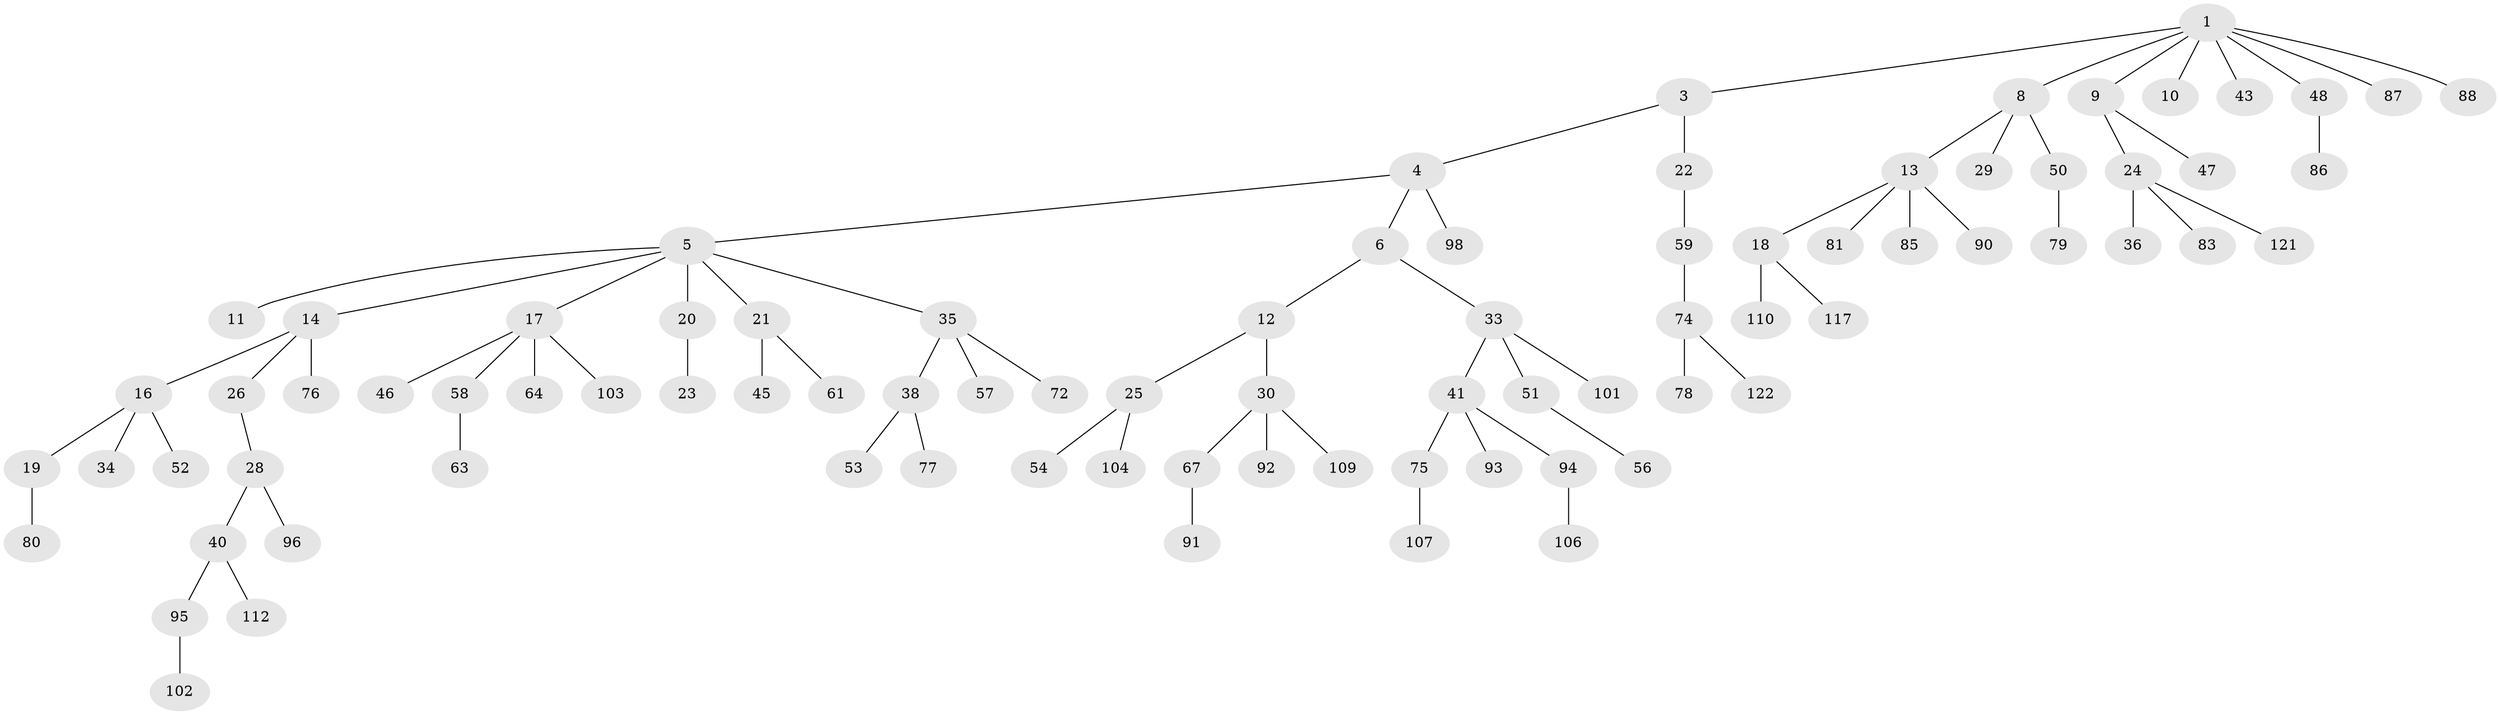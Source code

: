 // Generated by graph-tools (version 1.1) at 2025/52/02/27/25 19:52:11]
// undirected, 85 vertices, 84 edges
graph export_dot {
graph [start="1"]
  node [color=gray90,style=filled];
  1 [super="+2"];
  3 [super="+15"];
  4 [super="+32"];
  5 [super="+7"];
  6 [super="+62"];
  8 [super="+27"];
  9 [super="+73"];
  10 [super="+68"];
  11;
  12;
  13 [super="+37"];
  14 [super="+71"];
  16 [super="+44"];
  17 [super="+55"];
  18 [super="+116"];
  19 [super="+119"];
  20;
  21;
  22 [super="+39"];
  23;
  24 [super="+31"];
  25 [super="+82"];
  26;
  28 [super="+42"];
  29;
  30 [super="+100"];
  33;
  34;
  35;
  36;
  38 [super="+70"];
  40 [super="+49"];
  41 [super="+69"];
  43;
  45;
  46;
  47 [super="+66"];
  48;
  50 [super="+65"];
  51 [super="+120"];
  52 [super="+99"];
  53 [super="+113"];
  54;
  56;
  57;
  58 [super="+60"];
  59 [super="+114"];
  61;
  63 [super="+115"];
  64;
  67 [super="+89"];
  72 [super="+118"];
  74 [super="+111"];
  75 [super="+84"];
  76 [super="+97"];
  77;
  78;
  79;
  80;
  81;
  83;
  85 [super="+105"];
  86;
  87;
  88;
  90;
  91;
  92;
  93;
  94;
  95;
  96;
  98;
  101;
  102;
  103;
  104;
  106 [super="+108"];
  107;
  109;
  110;
  112;
  117;
  121;
  122;
  1 -- 3;
  1 -- 8;
  1 -- 10;
  1 -- 87;
  1 -- 88;
  1 -- 48;
  1 -- 43;
  1 -- 9;
  3 -- 4;
  3 -- 22;
  4 -- 5;
  4 -- 6;
  4 -- 98;
  5 -- 11;
  5 -- 14;
  5 -- 21;
  5 -- 35;
  5 -- 17;
  5 -- 20;
  6 -- 12;
  6 -- 33;
  8 -- 13;
  8 -- 29;
  8 -- 50;
  9 -- 24;
  9 -- 47;
  12 -- 25;
  12 -- 30;
  13 -- 18;
  13 -- 81;
  13 -- 90;
  13 -- 85;
  14 -- 16;
  14 -- 26;
  14 -- 76;
  16 -- 19;
  16 -- 34;
  16 -- 52;
  17 -- 46;
  17 -- 64;
  17 -- 103;
  17 -- 58;
  18 -- 110;
  18 -- 117;
  19 -- 80;
  20 -- 23;
  21 -- 45;
  21 -- 61;
  22 -- 59;
  24 -- 36;
  24 -- 121;
  24 -- 83;
  25 -- 54;
  25 -- 104;
  26 -- 28;
  28 -- 40;
  28 -- 96;
  30 -- 67;
  30 -- 92;
  30 -- 109;
  33 -- 41;
  33 -- 51;
  33 -- 101;
  35 -- 38;
  35 -- 57;
  35 -- 72;
  38 -- 53;
  38 -- 77;
  40 -- 112;
  40 -- 95;
  41 -- 75;
  41 -- 93;
  41 -- 94;
  48 -- 86;
  50 -- 79;
  51 -- 56;
  58 -- 63;
  59 -- 74;
  67 -- 91;
  74 -- 78;
  74 -- 122;
  75 -- 107;
  94 -- 106;
  95 -- 102;
}
